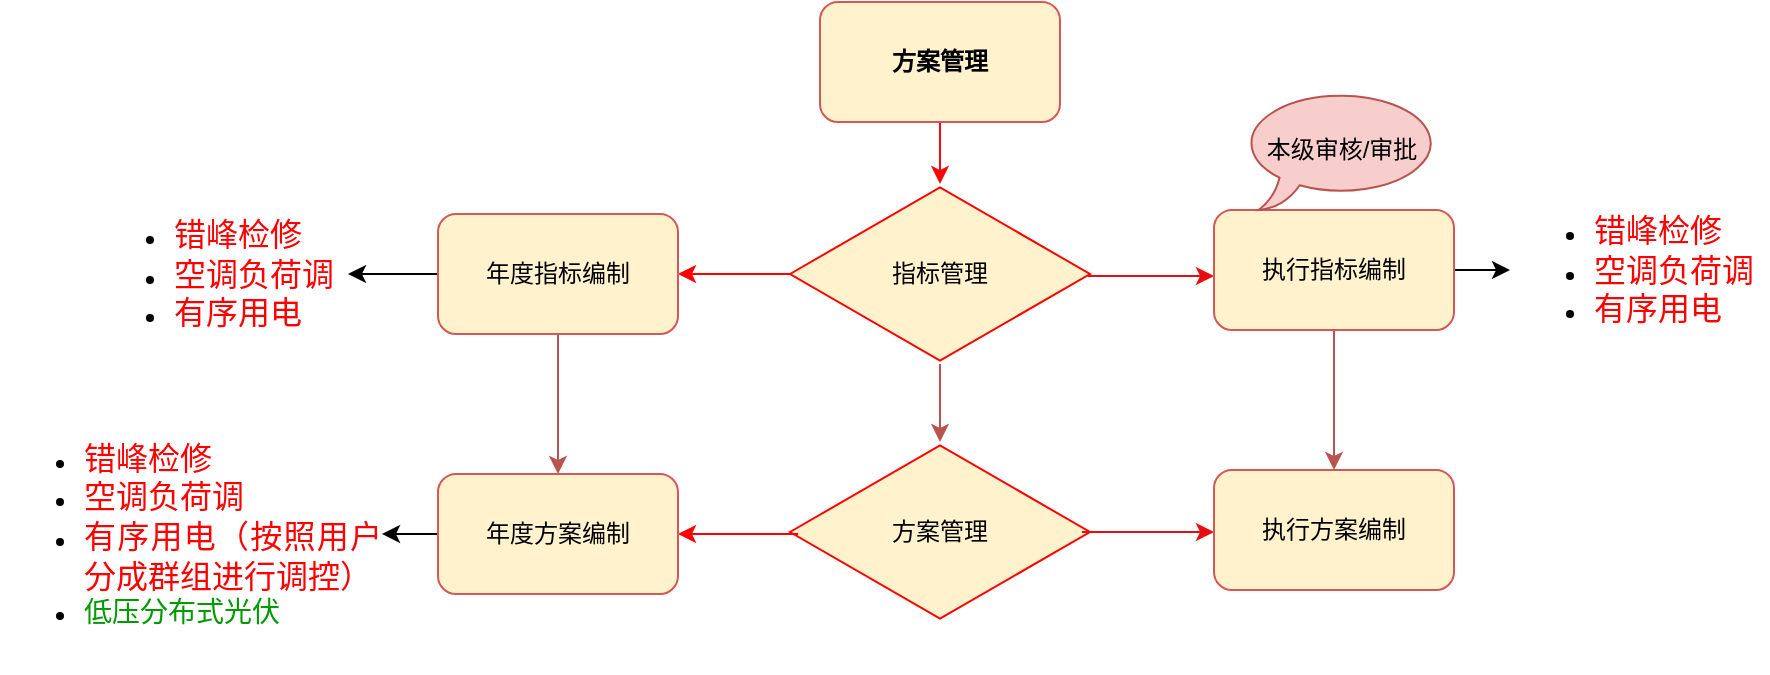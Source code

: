<mxfile version="28.1.2">
  <diagram name="第 1 页" id="uxVhiXiy4YMAhK3iKIYt">
    <mxGraphModel dx="2600" dy="541" grid="0" gridSize="10" guides="1" tooltips="1" connect="1" arrows="1" fold="1" page="1" pageScale="1" pageWidth="1654" pageHeight="1169" math="0" shadow="0">
      <root>
        <mxCell id="0" />
        <mxCell id="1" parent="0" />
        <mxCell id="FnIHT5pYeZ_xfr5wdZOx-16" value="" style="edgeStyle=orthogonalEdgeStyle;rounded=0;orthogonalLoop=1;jettySize=auto;html=1;strokeColor=light-dark(#f60909, #ededed);" edge="1" parent="1" source="FnIHT5pYeZ_xfr5wdZOx-2" target="FnIHT5pYeZ_xfr5wdZOx-14">
          <mxGeometry relative="1" as="geometry" />
        </mxCell>
        <mxCell id="FnIHT5pYeZ_xfr5wdZOx-2" value="方案管理" style="whiteSpace=wrap;html=1;fillColor=#fff2cc;strokeColor=light-dark(#d65757, #6d5100);rounded=1;fontStyle=1;" vertex="1" parent="1">
          <mxGeometry x="386" y="58" width="120" height="60" as="geometry" />
        </mxCell>
        <mxCell id="FnIHT5pYeZ_xfr5wdZOx-20" style="edgeStyle=orthogonalEdgeStyle;rounded=0;orthogonalLoop=1;jettySize=auto;html=1;strokeColor=light-dark(#e60f0f, #ededed);exitX=0.993;exitY=0.511;exitDx=0;exitDy=0;exitPerimeter=0;" edge="1" parent="1" source="FnIHT5pYeZ_xfr5wdZOx-14" target="FnIHT5pYeZ_xfr5wdZOx-19">
          <mxGeometry relative="1" as="geometry">
            <mxPoint x="465" y="295" as="targetPoint" />
            <Array as="points">
              <mxPoint x="558" y="195" />
              <mxPoint x="558" y="195" />
            </Array>
          </mxGeometry>
        </mxCell>
        <mxCell id="FnIHT5pYeZ_xfr5wdZOx-21" style="edgeStyle=orthogonalEdgeStyle;rounded=0;orthogonalLoop=1;jettySize=auto;html=1;strokeColor=#FF0000;" edge="1" parent="1" source="FnIHT5pYeZ_xfr5wdZOx-14" target="FnIHT5pYeZ_xfr5wdZOx-18">
          <mxGeometry relative="1" as="geometry" />
        </mxCell>
        <mxCell id="FnIHT5pYeZ_xfr5wdZOx-25" style="edgeStyle=orthogonalEdgeStyle;rounded=0;orthogonalLoop=1;jettySize=auto;html=1;fillColor=#f8cecc;strokeColor=#b85450;" edge="1" parent="1" source="FnIHT5pYeZ_xfr5wdZOx-14" target="FnIHT5pYeZ_xfr5wdZOx-24">
          <mxGeometry relative="1" as="geometry" />
        </mxCell>
        <mxCell id="FnIHT5pYeZ_xfr5wdZOx-14" value="指标管理" style="html=1;whiteSpace=wrap;aspect=fixed;shape=isoRectangle;fillColor=#fff2cc;strokeColor=#FF0000;" vertex="1" parent="1">
          <mxGeometry x="371" y="149" width="150" height="90" as="geometry" />
        </mxCell>
        <mxCell id="FnIHT5pYeZ_xfr5wdZOx-31" style="edgeStyle=orthogonalEdgeStyle;rounded=0;orthogonalLoop=1;jettySize=auto;html=1;fillColor=#f8cecc;strokeColor=#b85450;" edge="1" parent="1" source="FnIHT5pYeZ_xfr5wdZOx-18" target="FnIHT5pYeZ_xfr5wdZOx-28">
          <mxGeometry relative="1" as="geometry" />
        </mxCell>
        <mxCell id="FnIHT5pYeZ_xfr5wdZOx-46" style="edgeStyle=orthogonalEdgeStyle;rounded=0;orthogonalLoop=1;jettySize=auto;html=1;" edge="1" parent="1" source="FnIHT5pYeZ_xfr5wdZOx-18" target="FnIHT5pYeZ_xfr5wdZOx-36">
          <mxGeometry relative="1" as="geometry" />
        </mxCell>
        <mxCell id="FnIHT5pYeZ_xfr5wdZOx-18" value="年度指标编制" style="rounded=1;whiteSpace=wrap;html=1;fillColor=#fff2cc;strokeColor=light-dark(#d65757, #6d5100);" vertex="1" parent="1">
          <mxGeometry x="195" y="164" width="120" height="60" as="geometry" />
        </mxCell>
        <mxCell id="FnIHT5pYeZ_xfr5wdZOx-30" style="edgeStyle=orthogonalEdgeStyle;rounded=0;orthogonalLoop=1;jettySize=auto;html=1;fillColor=#f8cecc;strokeColor=#b85450;" edge="1" parent="1" source="FnIHT5pYeZ_xfr5wdZOx-19" target="FnIHT5pYeZ_xfr5wdZOx-29">
          <mxGeometry relative="1" as="geometry" />
        </mxCell>
        <mxCell id="FnIHT5pYeZ_xfr5wdZOx-47" style="edgeStyle=orthogonalEdgeStyle;rounded=0;orthogonalLoop=1;jettySize=auto;html=1;" edge="1" parent="1" source="FnIHT5pYeZ_xfr5wdZOx-19" target="FnIHT5pYeZ_xfr5wdZOx-42">
          <mxGeometry relative="1" as="geometry" />
        </mxCell>
        <mxCell id="FnIHT5pYeZ_xfr5wdZOx-19" value="执行指标编制" style="rounded=1;whiteSpace=wrap;html=1;fillColor=#fff2cc;strokeColor=light-dark(#d65757, #6d5100);" vertex="1" parent="1">
          <mxGeometry x="583" y="162" width="120" height="60" as="geometry" />
        </mxCell>
        <mxCell id="FnIHT5pYeZ_xfr5wdZOx-24" value="方案管理" style="html=1;whiteSpace=wrap;aspect=fixed;shape=isoRectangle;fillColor=#fff2cc;strokeColor=#FF0000;" vertex="1" parent="1">
          <mxGeometry x="371" y="278" width="150" height="90" as="geometry" />
        </mxCell>
        <mxCell id="FnIHT5pYeZ_xfr5wdZOx-26" style="edgeStyle=orthogonalEdgeStyle;rounded=0;orthogonalLoop=1;jettySize=auto;html=1;strokeColor=light-dark(#e60f0f, #ededed);exitX=0.973;exitY=0.5;exitDx=0;exitDy=0;exitPerimeter=0;" edge="1" parent="1" target="FnIHT5pYeZ_xfr5wdZOx-29" source="FnIHT5pYeZ_xfr5wdZOx-24">
          <mxGeometry relative="1" as="geometry">
            <mxPoint x="462" y="425" as="targetPoint" />
            <mxPoint x="517" y="325" as="sourcePoint" />
            <Array as="points">
              <mxPoint x="548" y="323" />
              <mxPoint x="548" y="323" />
            </Array>
          </mxGeometry>
        </mxCell>
        <mxCell id="FnIHT5pYeZ_xfr5wdZOx-27" style="edgeStyle=orthogonalEdgeStyle;rounded=0;orthogonalLoop=1;jettySize=auto;html=1;strokeColor=#FF0000;exitX=0.027;exitY=0.511;exitDx=0;exitDy=0;exitPerimeter=0;" edge="1" parent="1" target="FnIHT5pYeZ_xfr5wdZOx-28" source="FnIHT5pYeZ_xfr5wdZOx-24">
          <mxGeometry relative="1" as="geometry">
            <mxPoint x="369" y="327" as="sourcePoint" />
          </mxGeometry>
        </mxCell>
        <mxCell id="FnIHT5pYeZ_xfr5wdZOx-45" style="edgeStyle=orthogonalEdgeStyle;rounded=0;orthogonalLoop=1;jettySize=auto;html=1;entryX=1;entryY=0.5;entryDx=0;entryDy=0;" edge="1" parent="1" source="FnIHT5pYeZ_xfr5wdZOx-28" target="FnIHT5pYeZ_xfr5wdZOx-41">
          <mxGeometry relative="1" as="geometry" />
        </mxCell>
        <mxCell id="FnIHT5pYeZ_xfr5wdZOx-28" value="年度方案编制" style="rounded=1;whiteSpace=wrap;html=1;fillColor=#fff2cc;strokeColor=light-dark(#d65757, #6d5100);" vertex="1" parent="1">
          <mxGeometry x="195" y="294" width="120" height="60" as="geometry" />
        </mxCell>
        <mxCell id="FnIHT5pYeZ_xfr5wdZOx-29" value="执行方案编制" style="rounded=1;whiteSpace=wrap;html=1;fillColor=#fff2cc;strokeColor=light-dark(#d65757, #6d5100);" vertex="1" parent="1">
          <mxGeometry x="583" y="292" width="120" height="60" as="geometry" />
        </mxCell>
        <mxCell id="FnIHT5pYeZ_xfr5wdZOx-33" value="本级审核/审批" style="whiteSpace=wrap;html=1;shape=mxgraph.basic.oval_callout;fillColor=#f8cecc;strokeColor=#b85450;" vertex="1" parent="1">
          <mxGeometry x="597" y="102" width="100" height="60" as="geometry" />
        </mxCell>
        <mxCell id="FnIHT5pYeZ_xfr5wdZOx-36" value="&lt;ul&gt;&lt;li&gt;&lt;p style=&quot;margin: 0pt 0pt 0.0pt; text-align: justify; font-family: &amp;quot;Times New Roman&amp;quot;; font-size: 10.5pt;&quot; class=&quot;MsoNormal&quot;&gt;&lt;span style=&quot;font-size: 12pt;&quot;&gt;&lt;font style=&quot;color: rgb(255, 0, 0);&quot; face=&quot;宋体&quot;&gt;错峰检修&lt;/font&gt;&lt;/span&gt;&lt;/p&gt;&lt;/li&gt;&lt;li&gt;&lt;p style=&quot;margin: 0pt 0pt 0.0pt; text-align: justify; font-family: &amp;quot;Times New Roman&amp;quot;; font-size: 10.5pt;&quot; class=&quot;MsoNormal&quot;&gt;&lt;span style=&quot;font-size: 12pt;&quot;&gt;&lt;font style=&quot;color: rgb(255, 0, 0);&quot; face=&quot;宋体&quot;&gt;空调负荷调&lt;/font&gt;&lt;/span&gt;&lt;/p&gt;&lt;/li&gt;&lt;li&gt;&lt;p style=&quot;margin: 0pt 0pt 0.0pt; text-align: justify; font-family: &amp;quot;Times New Roman&amp;quot;; font-size: 10.5pt;&quot; class=&quot;MsoNormal&quot;&gt;&lt;span style=&quot;font-size: 12pt;&quot;&gt;&lt;font style=&quot;color: rgb(255, 0, 0);&quot; face=&quot;宋体&quot;&gt;有序用电&lt;/font&gt;&lt;/span&gt;&lt;/p&gt;&lt;/li&gt;&lt;/ul&gt;" style="text;strokeColor=none;fillColor=none;html=1;whiteSpace=wrap;verticalAlign=middle;overflow=hidden;" vertex="1" parent="1">
          <mxGeometry x="21" y="150" width="129" height="88" as="geometry" />
        </mxCell>
        <mxCell id="FnIHT5pYeZ_xfr5wdZOx-41" value="&lt;ul&gt;&lt;li&gt;&lt;p style=&quot;margin: 0pt 0pt 0.0pt; text-align: justify; font-family: &amp;quot;Times New Roman&amp;quot;; font-size: 10.5pt;&quot; class=&quot;MsoNormal&quot;&gt;&lt;span style=&quot;font-size: 12pt;&quot;&gt;&lt;font style=&quot;color: rgb(255, 0, 0);&quot; face=&quot;宋体&quot;&gt;错峰检修&lt;/font&gt;&lt;/span&gt;&lt;/p&gt;&lt;/li&gt;&lt;li&gt;&lt;p style=&quot;margin: 0pt 0pt 0.0pt; text-align: justify; font-family: &amp;quot;Times New Roman&amp;quot;; font-size: 10.5pt;&quot; class=&quot;MsoNormal&quot;&gt;&lt;span style=&quot;font-size: 12pt;&quot;&gt;&lt;font style=&quot;color: rgb(255, 0, 0);&quot; face=&quot;宋体&quot;&gt;空调负荷调&lt;/font&gt;&lt;/span&gt;&lt;/p&gt;&lt;/li&gt;&lt;li&gt;&lt;p style=&quot;margin: 0pt 0pt 0.0pt; text-align: justify; font-family: &amp;quot;Times New Roman&amp;quot;; font-size: 10.5pt;&quot; class=&quot;MsoNormal&quot;&gt;&lt;span style=&quot;font-size: 12pt;&quot;&gt;&lt;font style=&quot;color: rgb(255, 0, 0);&quot; face=&quot;宋体&quot;&gt;有序用电（按照用户分成群组进行调控）&lt;/font&gt;&lt;/span&gt;&lt;/p&gt;&lt;/li&gt;&lt;li&gt;&lt;p style=&quot;margin: 0pt 0pt 0.0pt; text-align: justify; font-family: &amp;quot;Times New Roman&amp;quot;; font-size: 10.5pt;&quot; class=&quot;MsoNormal&quot;&gt;&lt;span style=&quot;font-size: 12pt;&quot;&gt;&lt;font style=&quot;color: rgb(0, 153, 0);&quot; face=&quot;宋体&quot;&gt;&lt;/font&gt;&lt;/span&gt;&lt;/p&gt;&lt;p style=&quot;margin: 0pt 0pt 0.0pt; text-align: justify; font-family: &amp;quot;Times New Roman&amp;quot;; font-size: 10.5pt;&quot; class=&quot;MsoNormal&quot;&gt;&lt;span style=&quot;font-size: 10.5pt;&quot;&gt;&lt;font style=&quot;color: rgb(0, 153, 0);&quot; face=&quot;宋体&quot;&gt;低压分布式光伏&lt;/font&gt;&lt;/span&gt;&lt;/p&gt;&lt;/li&gt;&lt;/ul&gt;" style="text;strokeColor=none;fillColor=none;html=1;whiteSpace=wrap;verticalAlign=middle;overflow=hidden;" vertex="1" parent="1">
          <mxGeometry x="-24" y="254.5" width="191" height="139" as="geometry" />
        </mxCell>
        <mxCell id="FnIHT5pYeZ_xfr5wdZOx-42" value="&lt;ul&gt;&lt;li&gt;&lt;p style=&quot;margin: 0pt 0pt 0.0pt; text-align: justify; font-family: &amp;quot;Times New Roman&amp;quot;; font-size: 10.5pt;&quot; class=&quot;MsoNormal&quot;&gt;&lt;span style=&quot;font-size: 12pt;&quot;&gt;&lt;font style=&quot;color: rgb(255, 0, 0);&quot; face=&quot;宋体&quot;&gt;错峰检修&lt;/font&gt;&lt;/span&gt;&lt;/p&gt;&lt;/li&gt;&lt;li&gt;&lt;p style=&quot;margin: 0pt 0pt 0.0pt; text-align: justify; font-family: &amp;quot;Times New Roman&amp;quot;; font-size: 10.5pt;&quot; class=&quot;MsoNormal&quot;&gt;&lt;span style=&quot;font-size: 12pt;&quot;&gt;&lt;font style=&quot;color: rgb(255, 0, 0);&quot; face=&quot;宋体&quot;&gt;空调负荷调&lt;/font&gt;&lt;/span&gt;&lt;/p&gt;&lt;/li&gt;&lt;li&gt;&lt;p style=&quot;margin: 0pt 0pt 0.0pt; text-align: justify; font-family: &amp;quot;Times New Roman&amp;quot;; font-size: 10.5pt;&quot; class=&quot;MsoNormal&quot;&gt;&lt;span style=&quot;font-size: 12pt;&quot;&gt;&lt;font style=&quot;color: rgb(255, 0, 0);&quot; face=&quot;宋体&quot;&gt;有序用电&lt;/font&gt;&lt;/span&gt;&lt;/p&gt;&lt;/li&gt;&lt;/ul&gt;" style="text;strokeColor=none;fillColor=none;html=1;whiteSpace=wrap;verticalAlign=middle;overflow=hidden;" vertex="1" parent="1">
          <mxGeometry x="731" y="148" width="129" height="88" as="geometry" />
        </mxCell>
      </root>
    </mxGraphModel>
  </diagram>
</mxfile>

